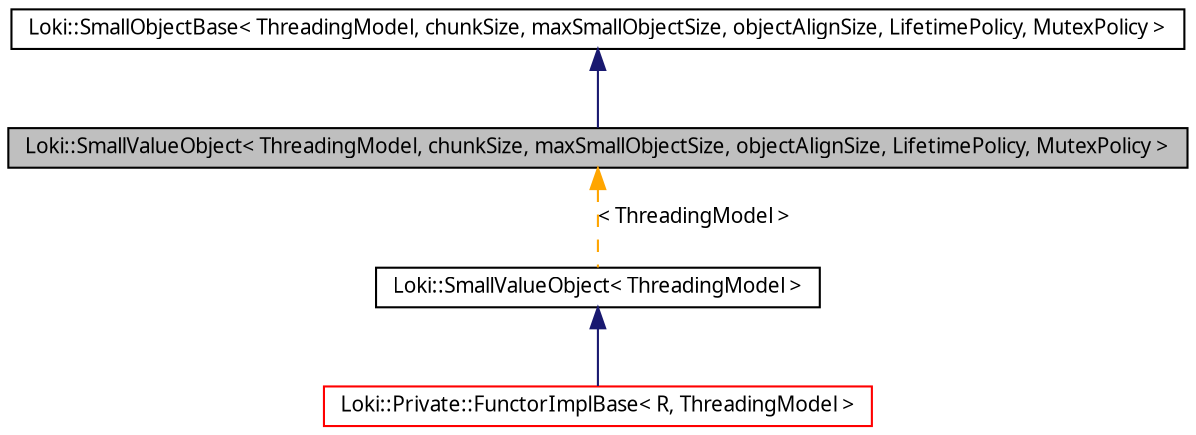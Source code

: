 digraph G
{
  bgcolor="transparent";
  edge [fontname="FreeSans.ttf",fontsize=10,labelfontname="FreeSans.ttf",labelfontsize=10];
  node [fontname="FreeSans.ttf",fontsize=10,shape=record];
  Node1 [label="Loki::SmallValueObject\< ThreadingModel, chunkSize, maxSmallObjectSize, objectAlignSize, LifetimePolicy, MutexPolicy \>",height=0.2,width=0.4,color="black", fillcolor="grey75", style="filled" fontcolor="black"];
  Node2 -> Node1 [dir=back,color="midnightblue",fontsize=10,style="solid",fontname="FreeSans.ttf"];
  Node2 [label="Loki::SmallObjectBase\< ThreadingModel, chunkSize, maxSmallObjectSize, objectAlignSize, LifetimePolicy, MutexPolicy \>",height=0.2,width=0.4,color="black",URL="$a00526.html"];
  Node1 -> Node3 [dir=back,color="orange",fontsize=10,style="dashed",label="\< ThreadingModel \>",fontname="FreeSans.ttf"];
  Node3 [label="Loki::SmallValueObject\< ThreadingModel \>",height=0.2,width=0.4,color="black",URL="$a00527.html"];
  Node3 -> Node4 [dir=back,color="midnightblue",fontsize=10,style="solid",fontname="FreeSans.ttf"];
  Node4 [label="Loki::Private::FunctorImplBase\< R, ThreadingModel \>",height=0.2,width=0.4,color="red",URL="$a00195.html"];
}
